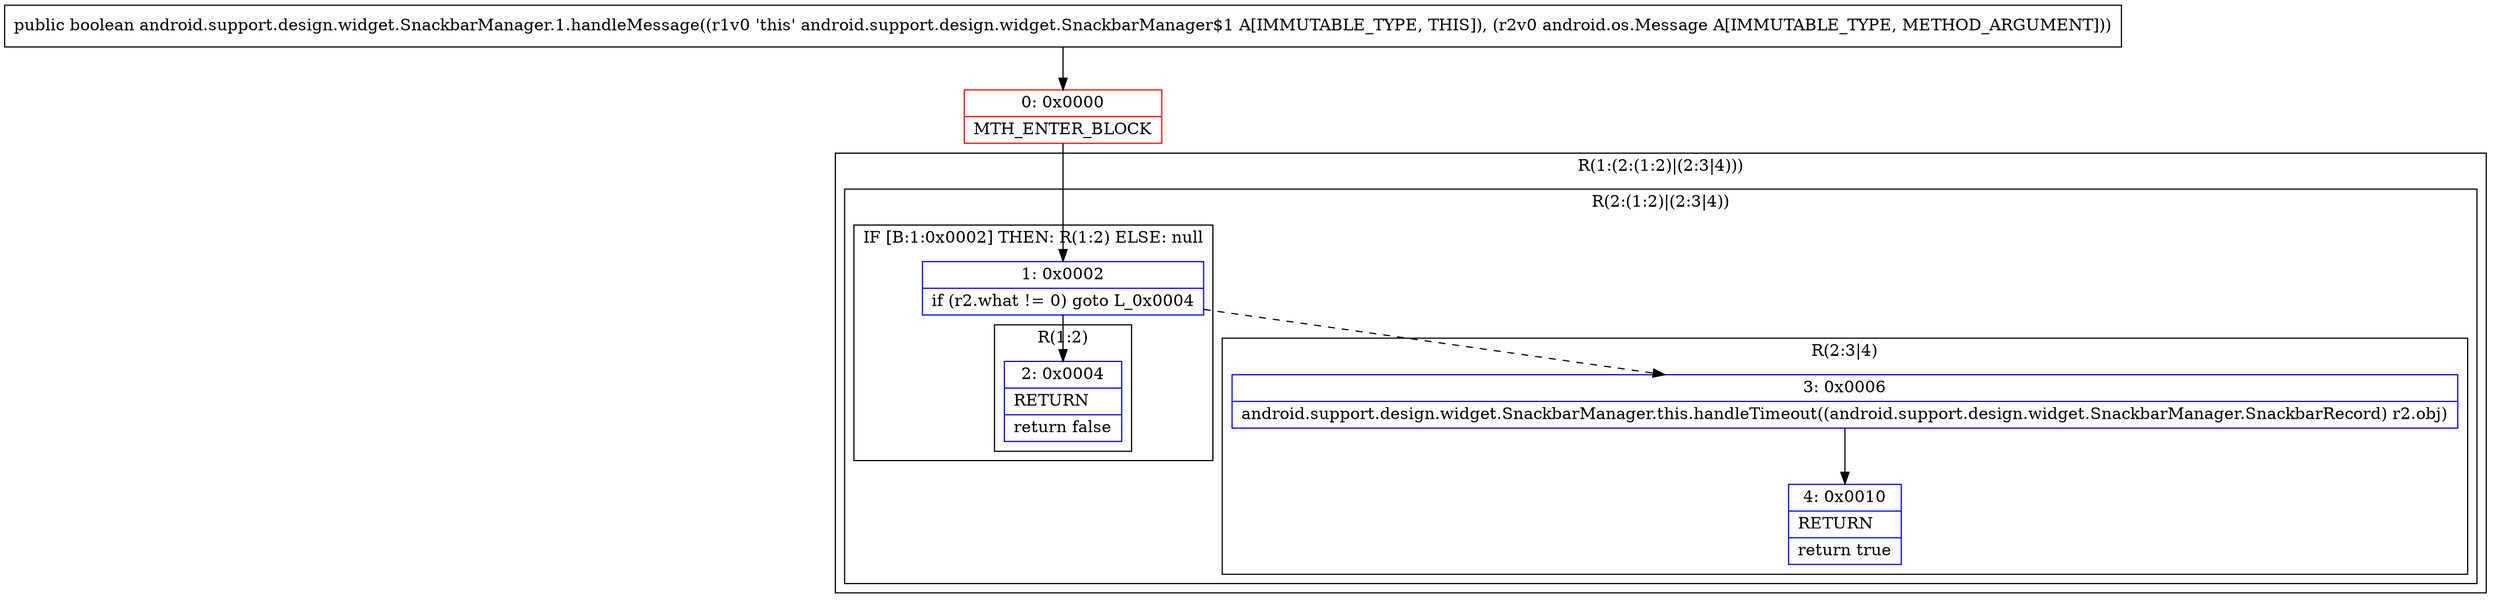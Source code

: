 digraph "CFG forandroid.support.design.widget.SnackbarManager.1.handleMessage(Landroid\/os\/Message;)Z" {
subgraph cluster_Region_1492223353 {
label = "R(1:(2:(1:2)|(2:3|4)))";
node [shape=record,color=blue];
subgraph cluster_Region_2140058015 {
label = "R(2:(1:2)|(2:3|4))";
node [shape=record,color=blue];
subgraph cluster_IfRegion_975950546 {
label = "IF [B:1:0x0002] THEN: R(1:2) ELSE: null";
node [shape=record,color=blue];
Node_1 [shape=record,label="{1\:\ 0x0002|if (r2.what != 0) goto L_0x0004\l}"];
subgraph cluster_Region_735670343 {
label = "R(1:2)";
node [shape=record,color=blue];
Node_2 [shape=record,label="{2\:\ 0x0004|RETURN\l|return false\l}"];
}
}
subgraph cluster_Region_2136465928 {
label = "R(2:3|4)";
node [shape=record,color=blue];
Node_3 [shape=record,label="{3\:\ 0x0006|android.support.design.widget.SnackbarManager.this.handleTimeout((android.support.design.widget.SnackbarManager.SnackbarRecord) r2.obj)\l}"];
Node_4 [shape=record,label="{4\:\ 0x0010|RETURN\l|return true\l}"];
}
}
}
Node_0 [shape=record,color=red,label="{0\:\ 0x0000|MTH_ENTER_BLOCK\l}"];
MethodNode[shape=record,label="{public boolean android.support.design.widget.SnackbarManager.1.handleMessage((r1v0 'this' android.support.design.widget.SnackbarManager$1 A[IMMUTABLE_TYPE, THIS]), (r2v0 android.os.Message A[IMMUTABLE_TYPE, METHOD_ARGUMENT])) }"];
MethodNode -> Node_0;
Node_1 -> Node_2;
Node_1 -> Node_3[style=dashed];
Node_3 -> Node_4;
Node_0 -> Node_1;
}

